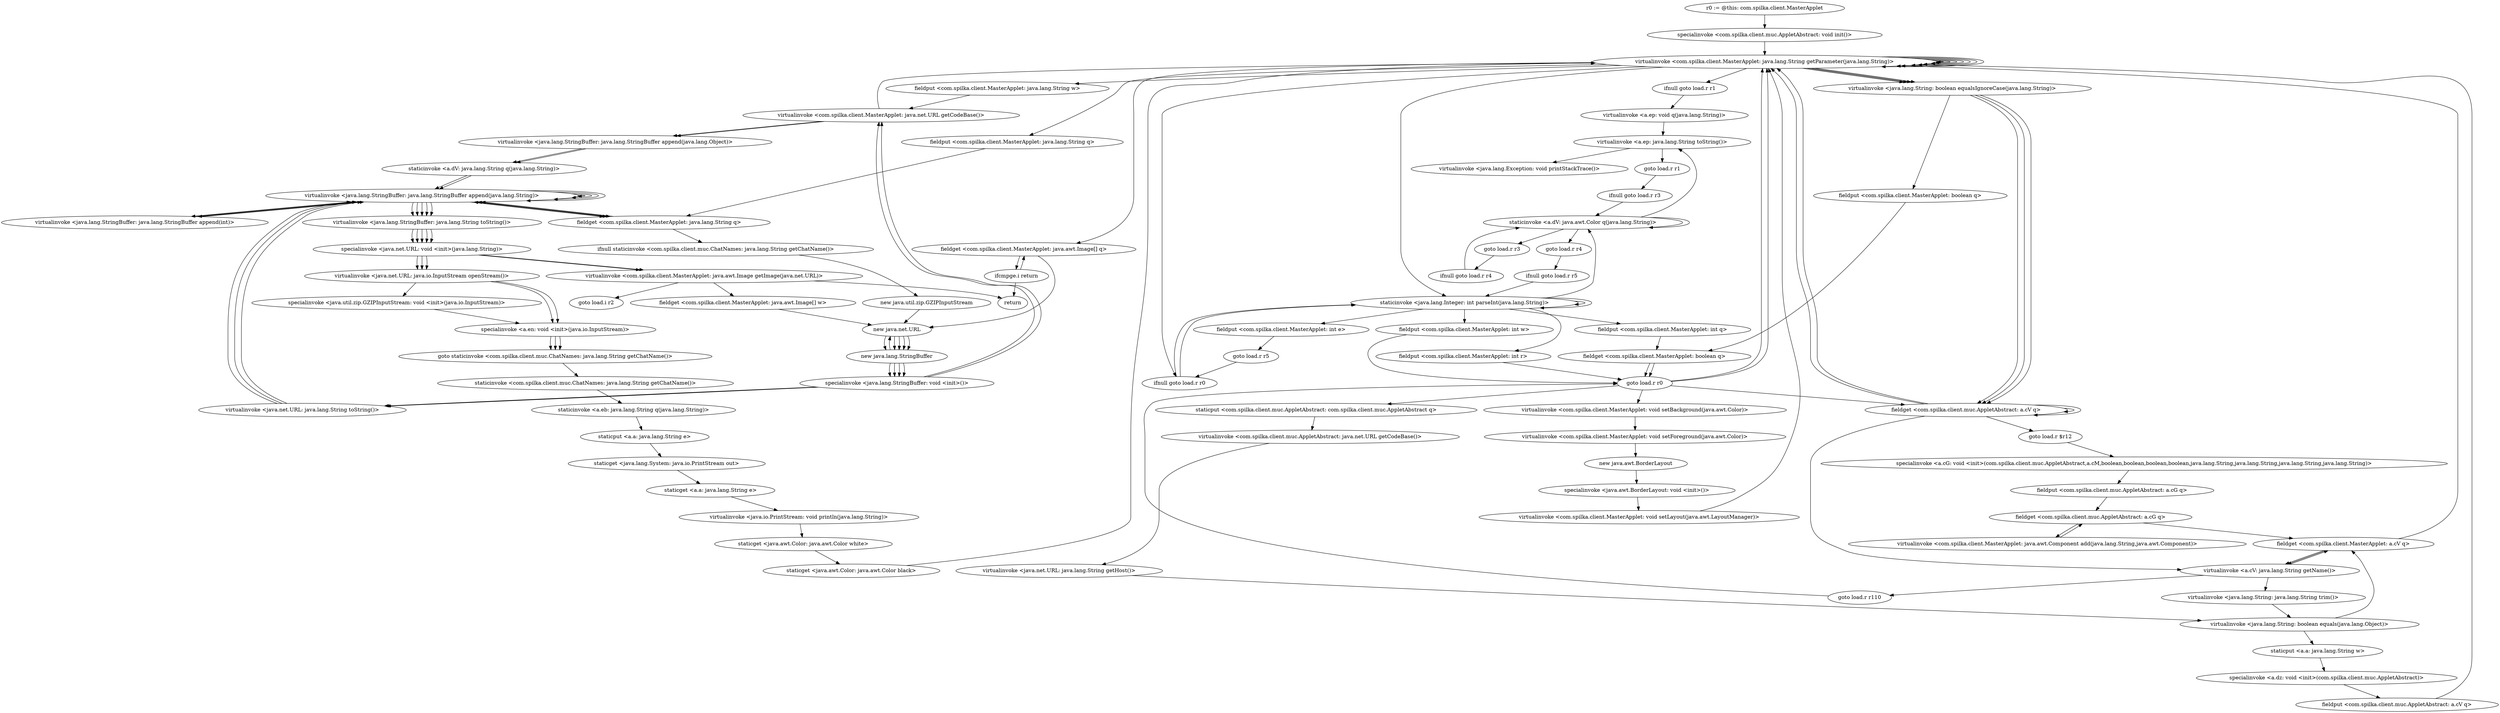 digraph "" {
"r0 := @this: com.spilka.client.MasterApplet"->"specialinvoke <com.spilka.client.muc.AppletAbstract: void init()>";
 "specialinvoke <com.spilka.client.muc.AppletAbstract: void init()>"->"virtualinvoke <com.spilka.client.MasterApplet: java.lang.String getParameter(java.lang.String)>";
 "virtualinvoke <com.spilka.client.MasterApplet: java.lang.String getParameter(java.lang.String)>"->"fieldput <com.spilka.client.MasterApplet: java.lang.String w>";
 "fieldput <com.spilka.client.MasterApplet: java.lang.String w>"->"virtualinvoke <com.spilka.client.MasterApplet: java.net.URL getCodeBase()>";
 "virtualinvoke <com.spilka.client.MasterApplet: java.net.URL getCodeBase()>"->"virtualinvoke <com.spilka.client.MasterApplet: java.lang.String getParameter(java.lang.String)>";
 "virtualinvoke <com.spilka.client.MasterApplet: java.lang.String getParameter(java.lang.String)>"->"fieldput <com.spilka.client.MasterApplet: java.lang.String q>";
 "fieldput <com.spilka.client.MasterApplet: java.lang.String q>"->"fieldget <com.spilka.client.MasterApplet: java.lang.String q>";
 "fieldget <com.spilka.client.MasterApplet: java.lang.String q>"->"ifnull staticinvoke <com.spilka.client.muc.ChatNames: java.lang.String getChatName()>";
 "ifnull staticinvoke <com.spilka.client.muc.ChatNames: java.lang.String getChatName()>"->"new java.util.zip.GZIPInputStream";
 "new java.util.zip.GZIPInputStream"->"new java.net.URL";
 "new java.net.URL"->"new java.lang.StringBuffer";
 "new java.lang.StringBuffer"->"new java.net.URL";
 "new java.net.URL"->"new java.lang.StringBuffer";
 "new java.lang.StringBuffer"->"specialinvoke <java.lang.StringBuffer: void <init>()>";
 "specialinvoke <java.lang.StringBuffer: void <init>()>"->"virtualinvoke <java.net.URL: java.lang.String toString()>";
 "virtualinvoke <java.net.URL: java.lang.String toString()>"->"virtualinvoke <java.lang.StringBuffer: java.lang.StringBuffer append(java.lang.String)>";
 "virtualinvoke <java.lang.StringBuffer: java.lang.StringBuffer append(java.lang.String)>"->"virtualinvoke <java.lang.StringBuffer: java.lang.StringBuffer append(java.lang.String)>";
 "virtualinvoke <java.lang.StringBuffer: java.lang.StringBuffer append(java.lang.String)>"->"fieldget <com.spilka.client.MasterApplet: java.lang.String q>";
 "fieldget <com.spilka.client.MasterApplet: java.lang.String q>"->"virtualinvoke <java.lang.StringBuffer: java.lang.StringBuffer append(java.lang.String)>";
 "virtualinvoke <java.lang.StringBuffer: java.lang.StringBuffer append(java.lang.String)>"->"virtualinvoke <java.lang.StringBuffer: java.lang.String toString()>";
 "virtualinvoke <java.lang.StringBuffer: java.lang.String toString()>"->"specialinvoke <java.net.URL: void <init>(java.lang.String)>";
 "specialinvoke <java.net.URL: void <init>(java.lang.String)>"->"virtualinvoke <java.net.URL: java.io.InputStream openStream()>";
 "virtualinvoke <java.net.URL: java.io.InputStream openStream()>"->"specialinvoke <a.en: void <init>(java.io.InputStream)>";
 "specialinvoke <a.en: void <init>(java.io.InputStream)>"->"goto staticinvoke <com.spilka.client.muc.ChatNames: java.lang.String getChatName()>";
 "goto staticinvoke <com.spilka.client.muc.ChatNames: java.lang.String getChatName()>"->"staticinvoke <com.spilka.client.muc.ChatNames: java.lang.String getChatName()>";
 "staticinvoke <com.spilka.client.muc.ChatNames: java.lang.String getChatName()>"->"staticinvoke <a.eb: java.lang.String q(java.lang.String)>";
 "staticinvoke <a.eb: java.lang.String q(java.lang.String)>"->"staticput <a.a: java.lang.String e>";
 "staticput <a.a: java.lang.String e>"->"staticget <java.lang.System: java.io.PrintStream out>";
 "staticget <java.lang.System: java.io.PrintStream out>"->"staticget <a.a: java.lang.String e>";
 "staticget <a.a: java.lang.String e>"->"virtualinvoke <java.io.PrintStream: void println(java.lang.String)>";
 "virtualinvoke <java.io.PrintStream: void println(java.lang.String)>"->"staticget <java.awt.Color: java.awt.Color white>";
 "staticget <java.awt.Color: java.awt.Color white>"->"staticget <java.awt.Color: java.awt.Color black>";
 "staticget <java.awt.Color: java.awt.Color black>"->"virtualinvoke <com.spilka.client.MasterApplet: java.lang.String getParameter(java.lang.String)>";
 "virtualinvoke <com.spilka.client.MasterApplet: java.lang.String getParameter(java.lang.String)>"->"virtualinvoke <com.spilka.client.MasterApplet: java.lang.String getParameter(java.lang.String)>";
 "virtualinvoke <com.spilka.client.MasterApplet: java.lang.String getParameter(java.lang.String)>"->"virtualinvoke <com.spilka.client.MasterApplet: java.lang.String getParameter(java.lang.String)>";
 "virtualinvoke <com.spilka.client.MasterApplet: java.lang.String getParameter(java.lang.String)>"->"virtualinvoke <com.spilka.client.MasterApplet: java.lang.String getParameter(java.lang.String)>";
 "virtualinvoke <com.spilka.client.MasterApplet: java.lang.String getParameter(java.lang.String)>"->"virtualinvoke <com.spilka.client.MasterApplet: java.lang.String getParameter(java.lang.String)>";
 "virtualinvoke <com.spilka.client.MasterApplet: java.lang.String getParameter(java.lang.String)>"->"virtualinvoke <com.spilka.client.MasterApplet: java.lang.String getParameter(java.lang.String)>";
 "virtualinvoke <com.spilka.client.MasterApplet: java.lang.String getParameter(java.lang.String)>"->"virtualinvoke <com.spilka.client.MasterApplet: java.lang.String getParameter(java.lang.String)>";
 "virtualinvoke <com.spilka.client.MasterApplet: java.lang.String getParameter(java.lang.String)>"->"virtualinvoke <com.spilka.client.MasterApplet: java.lang.String getParameter(java.lang.String)>";
 "virtualinvoke <com.spilka.client.MasterApplet: java.lang.String getParameter(java.lang.String)>"->"ifnull goto load.r r1";
 "ifnull goto load.r r1"->"virtualinvoke <a.ep: void q(java.lang.String)>";
 "virtualinvoke <a.ep: void q(java.lang.String)>"->"virtualinvoke <a.ep: java.lang.String toString()>";
 "virtualinvoke <a.ep: java.lang.String toString()>"->"goto load.r r1";
 "goto load.r r1"->"ifnull goto load.r r3";
 "ifnull goto load.r r3"->"staticinvoke <a.dV: java.awt.Color q(java.lang.String)>";
 "staticinvoke <a.dV: java.awt.Color q(java.lang.String)>"->"goto load.r r3";
 "goto load.r r3"->"ifnull goto load.r r4";
 "ifnull goto load.r r4"->"staticinvoke <a.dV: java.awt.Color q(java.lang.String)>";
 "staticinvoke <a.dV: java.awt.Color q(java.lang.String)>"->"goto load.r r4";
 "goto load.r r4"->"ifnull goto load.r r5";
 "ifnull goto load.r r5"->"staticinvoke <java.lang.Integer: int parseInt(java.lang.String)>";
 "staticinvoke <java.lang.Integer: int parseInt(java.lang.String)>"->"fieldput <com.spilka.client.MasterApplet: int e>";
 "fieldput <com.spilka.client.MasterApplet: int e>"->"goto load.r r5";
 "goto load.r r5"->"ifnull goto load.r r0";
 "ifnull goto load.r r0"->"staticinvoke <java.lang.Integer: int parseInt(java.lang.String)>";
 "staticinvoke <java.lang.Integer: int parseInt(java.lang.String)>"->"fieldput <com.spilka.client.MasterApplet: int r>";
 "fieldput <com.spilka.client.MasterApplet: int r>"->"goto load.r r0";
 "goto load.r r0"->"virtualinvoke <com.spilka.client.MasterApplet: void setBackground(java.awt.Color)>";
 "virtualinvoke <com.spilka.client.MasterApplet: void setBackground(java.awt.Color)>"->"virtualinvoke <com.spilka.client.MasterApplet: void setForeground(java.awt.Color)>";
 "virtualinvoke <com.spilka.client.MasterApplet: void setForeground(java.awt.Color)>"->"new java.awt.BorderLayout";
 "new java.awt.BorderLayout"->"specialinvoke <java.awt.BorderLayout: void <init>()>";
 "specialinvoke <java.awt.BorderLayout: void <init>()>"->"virtualinvoke <com.spilka.client.MasterApplet: void setLayout(java.awt.LayoutManager)>";
 "virtualinvoke <com.spilka.client.MasterApplet: void setLayout(java.awt.LayoutManager)>"->"virtualinvoke <com.spilka.client.MasterApplet: java.lang.String getParameter(java.lang.String)>";
 "virtualinvoke <com.spilka.client.MasterApplet: java.lang.String getParameter(java.lang.String)>"->"virtualinvoke <java.lang.String: boolean equalsIgnoreCase(java.lang.String)>";
 "virtualinvoke <java.lang.String: boolean equalsIgnoreCase(java.lang.String)>"->"fieldput <com.spilka.client.MasterApplet: boolean q>";
 "fieldput <com.spilka.client.MasterApplet: boolean q>"->"fieldget <com.spilka.client.MasterApplet: boolean q>";
 "fieldget <com.spilka.client.MasterApplet: boolean q>"->"goto load.r r0";
 "goto load.r r0"->"virtualinvoke <com.spilka.client.MasterApplet: java.lang.String getParameter(java.lang.String)>";
 "virtualinvoke <com.spilka.client.MasterApplet: java.lang.String getParameter(java.lang.String)>"->"staticinvoke <java.lang.Integer: int parseInt(java.lang.String)>";
 "staticinvoke <java.lang.Integer: int parseInt(java.lang.String)>"->"fieldput <com.spilka.client.MasterApplet: int q>";
 "fieldput <com.spilka.client.MasterApplet: int q>"->"fieldget <com.spilka.client.MasterApplet: boolean q>";
 "fieldget <com.spilka.client.MasterApplet: boolean q>"->"goto load.r r0";
 "goto load.r r0"->"virtualinvoke <com.spilka.client.MasterApplet: java.lang.String getParameter(java.lang.String)>";
 "virtualinvoke <com.spilka.client.MasterApplet: java.lang.String getParameter(java.lang.String)>"->"ifnull goto load.r r0";
 "ifnull goto load.r r0"->"staticinvoke <java.lang.Integer: int parseInt(java.lang.String)>";
 "staticinvoke <java.lang.Integer: int parseInt(java.lang.String)>"->"fieldput <com.spilka.client.MasterApplet: int w>";
 "fieldput <com.spilka.client.MasterApplet: int w>"->"goto load.r r0";
 "goto load.r r0"->"staticput <com.spilka.client.muc.AppletAbstract: com.spilka.client.muc.AppletAbstract q>";
 "staticput <com.spilka.client.muc.AppletAbstract: com.spilka.client.muc.AppletAbstract q>"->"virtualinvoke <com.spilka.client.muc.AppletAbstract: java.net.URL getCodeBase()>";
 "virtualinvoke <com.spilka.client.muc.AppletAbstract: java.net.URL getCodeBase()>"->"virtualinvoke <java.net.URL: java.lang.String getHost()>";
 "virtualinvoke <java.net.URL: java.lang.String getHost()>"->"virtualinvoke <java.lang.String: boolean equals(java.lang.Object)>";
 "virtualinvoke <java.lang.String: boolean equals(java.lang.Object)>"->"staticput <a.a: java.lang.String w>";
 "staticput <a.a: java.lang.String w>"->"specialinvoke <a.dz: void <init>(com.spilka.client.muc.AppletAbstract)>";
 "specialinvoke <a.dz: void <init>(com.spilka.client.muc.AppletAbstract)>"->"fieldput <com.spilka.client.muc.AppletAbstract: a.cV q>";
 "fieldput <com.spilka.client.muc.AppletAbstract: a.cV q>"->"virtualinvoke <com.spilka.client.MasterApplet: java.lang.String getParameter(java.lang.String)>";
 "virtualinvoke <com.spilka.client.MasterApplet: java.lang.String getParameter(java.lang.String)>"->"virtualinvoke <java.lang.String: boolean equalsIgnoreCase(java.lang.String)>";
 "virtualinvoke <java.lang.String: boolean equalsIgnoreCase(java.lang.String)>"->"fieldget <com.spilka.client.muc.AppletAbstract: a.cV q>";
 "fieldget <com.spilka.client.muc.AppletAbstract: a.cV q>"->"virtualinvoke <com.spilka.client.MasterApplet: java.lang.String getParameter(java.lang.String)>";
 "virtualinvoke <com.spilka.client.MasterApplet: java.lang.String getParameter(java.lang.String)>"->"virtualinvoke <java.lang.String: boolean equalsIgnoreCase(java.lang.String)>";
 "virtualinvoke <java.lang.String: boolean equalsIgnoreCase(java.lang.String)>"->"fieldget <com.spilka.client.muc.AppletAbstract: a.cV q>";
 "fieldget <com.spilka.client.muc.AppletAbstract: a.cV q>"->"virtualinvoke <com.spilka.client.MasterApplet: java.lang.String getParameter(java.lang.String)>";
 "virtualinvoke <com.spilka.client.MasterApplet: java.lang.String getParameter(java.lang.String)>"->"virtualinvoke <java.lang.String: boolean equalsIgnoreCase(java.lang.String)>";
 "virtualinvoke <java.lang.String: boolean equalsIgnoreCase(java.lang.String)>"->"fieldget <com.spilka.client.muc.AppletAbstract: a.cV q>";
 "fieldget <com.spilka.client.muc.AppletAbstract: a.cV q>"->"fieldget <com.spilka.client.muc.AppletAbstract: a.cV q>";
 "fieldget <com.spilka.client.muc.AppletAbstract: a.cV q>"->"fieldget <com.spilka.client.muc.AppletAbstract: a.cV q>";
 "fieldget <com.spilka.client.muc.AppletAbstract: a.cV q>"->"virtualinvoke <a.cV: java.lang.String getName()>";
 "virtualinvoke <a.cV: java.lang.String getName()>"->"goto load.r r110";
 "goto load.r r110"->"goto load.r r0";
 "goto load.r r0"->"fieldget <com.spilka.client.muc.AppletAbstract: a.cV q>";
 "fieldget <com.spilka.client.muc.AppletAbstract: a.cV q>"->"goto load.r $r12";
 "goto load.r $r12"->"specialinvoke <a.cG: void <init>(com.spilka.client.muc.AppletAbstract,a.cM,boolean,boolean,boolean,boolean,java.lang.String,java.lang.String,java.lang.String,java.lang.String)>";
 "specialinvoke <a.cG: void <init>(com.spilka.client.muc.AppletAbstract,a.cM,boolean,boolean,boolean,boolean,java.lang.String,java.lang.String,java.lang.String,java.lang.String)>"->"fieldput <com.spilka.client.muc.AppletAbstract: a.cG q>";
 "fieldput <com.spilka.client.muc.AppletAbstract: a.cG q>"->"fieldget <com.spilka.client.muc.AppletAbstract: a.cG q>";
 "fieldget <com.spilka.client.muc.AppletAbstract: a.cG q>"->"virtualinvoke <com.spilka.client.MasterApplet: java.awt.Component add(java.lang.String,java.awt.Component)>";
 "virtualinvoke <com.spilka.client.MasterApplet: java.awt.Component add(java.lang.String,java.awt.Component)>"->"fieldget <com.spilka.client.muc.AppletAbstract: a.cG q>";
 "fieldget <com.spilka.client.muc.AppletAbstract: a.cG q>"->"fieldget <com.spilka.client.MasterApplet: a.cV q>";
 "fieldget <com.spilka.client.MasterApplet: a.cV q>"->"virtualinvoke <a.cV: java.lang.String getName()>";
 "virtualinvoke <a.cV: java.lang.String getName()>"->"fieldget <com.spilka.client.MasterApplet: a.cV q>";
 "fieldget <com.spilka.client.MasterApplet: a.cV q>"->"virtualinvoke <a.cV: java.lang.String getName()>";
 "virtualinvoke <a.cV: java.lang.String getName()>"->"virtualinvoke <java.lang.String: java.lang.String trim()>";
 "virtualinvoke <java.lang.String: java.lang.String trim()>"->"virtualinvoke <java.lang.String: boolean equals(java.lang.Object)>";
 "virtualinvoke <java.lang.String: boolean equals(java.lang.Object)>"->"fieldget <com.spilka.client.MasterApplet: a.cV q>";
 "fieldget <com.spilka.client.MasterApplet: a.cV q>"->"virtualinvoke <com.spilka.client.MasterApplet: java.lang.String getParameter(java.lang.String)>";
 "virtualinvoke <com.spilka.client.MasterApplet: java.lang.String getParameter(java.lang.String)>"->"fieldget <com.spilka.client.MasterApplet: java.awt.Image[] q>";
 "fieldget <com.spilka.client.MasterApplet: java.awt.Image[] q>"->"ifcmpge.i return";
 "ifcmpge.i return"->"fieldget <com.spilka.client.MasterApplet: java.awt.Image[] q>";
 "fieldget <com.spilka.client.MasterApplet: java.awt.Image[] q>"->"new java.net.URL";
 "new java.net.URL"->"new java.lang.StringBuffer";
 "new java.lang.StringBuffer"->"specialinvoke <java.lang.StringBuffer: void <init>()>";
 "specialinvoke <java.lang.StringBuffer: void <init>()>"->"virtualinvoke <com.spilka.client.MasterApplet: java.net.URL getCodeBase()>";
 "virtualinvoke <com.spilka.client.MasterApplet: java.net.URL getCodeBase()>"->"virtualinvoke <java.lang.StringBuffer: java.lang.StringBuffer append(java.lang.Object)>";
 "virtualinvoke <java.lang.StringBuffer: java.lang.StringBuffer append(java.lang.Object)>"->"staticinvoke <a.dV: java.lang.String q(java.lang.String)>";
 "staticinvoke <a.dV: java.lang.String q(java.lang.String)>"->"virtualinvoke <java.lang.StringBuffer: java.lang.StringBuffer append(java.lang.String)>";
 "virtualinvoke <java.lang.StringBuffer: java.lang.StringBuffer append(java.lang.String)>"->"virtualinvoke <java.lang.StringBuffer: java.lang.StringBuffer append(int)>";
 "virtualinvoke <java.lang.StringBuffer: java.lang.StringBuffer append(int)>"->"virtualinvoke <java.lang.StringBuffer: java.lang.StringBuffer append(java.lang.String)>";
 "virtualinvoke <java.lang.StringBuffer: java.lang.StringBuffer append(java.lang.String)>"->"virtualinvoke <java.lang.StringBuffer: java.lang.String toString()>";
 "virtualinvoke <java.lang.StringBuffer: java.lang.String toString()>"->"specialinvoke <java.net.URL: void <init>(java.lang.String)>";
 "specialinvoke <java.net.URL: void <init>(java.lang.String)>"->"virtualinvoke <com.spilka.client.MasterApplet: java.awt.Image getImage(java.net.URL)>";
 "virtualinvoke <com.spilka.client.MasterApplet: java.awt.Image getImage(java.net.URL)>"->"fieldget <com.spilka.client.MasterApplet: java.awt.Image[] w>";
 "fieldget <com.spilka.client.MasterApplet: java.awt.Image[] w>"->"new java.net.URL";
 "new java.net.URL"->"new java.lang.StringBuffer";
 "new java.lang.StringBuffer"->"specialinvoke <java.lang.StringBuffer: void <init>()>";
 "specialinvoke <java.lang.StringBuffer: void <init>()>"->"virtualinvoke <com.spilka.client.MasterApplet: java.net.URL getCodeBase()>";
 "virtualinvoke <com.spilka.client.MasterApplet: java.net.URL getCodeBase()>"->"virtualinvoke <java.lang.StringBuffer: java.lang.StringBuffer append(java.lang.Object)>";
 "virtualinvoke <java.lang.StringBuffer: java.lang.StringBuffer append(java.lang.Object)>"->"staticinvoke <a.dV: java.lang.String q(java.lang.String)>";
 "staticinvoke <a.dV: java.lang.String q(java.lang.String)>"->"virtualinvoke <java.lang.StringBuffer: java.lang.StringBuffer append(java.lang.String)>";
 "virtualinvoke <java.lang.StringBuffer: java.lang.StringBuffer append(java.lang.String)>"->"virtualinvoke <java.lang.StringBuffer: java.lang.StringBuffer append(int)>";
 "virtualinvoke <java.lang.StringBuffer: java.lang.StringBuffer append(int)>"->"virtualinvoke <java.lang.StringBuffer: java.lang.StringBuffer append(java.lang.String)>";
 "virtualinvoke <java.lang.StringBuffer: java.lang.StringBuffer append(java.lang.String)>"->"virtualinvoke <java.lang.StringBuffer: java.lang.String toString()>";
 "virtualinvoke <java.lang.StringBuffer: java.lang.String toString()>"->"specialinvoke <java.net.URL: void <init>(java.lang.String)>";
 "specialinvoke <java.net.URL: void <init>(java.lang.String)>"->"virtualinvoke <com.spilka.client.MasterApplet: java.awt.Image getImage(java.net.URL)>";
 "virtualinvoke <com.spilka.client.MasterApplet: java.awt.Image getImage(java.net.URL)>"->"goto load.i r2";
 "virtualinvoke <com.spilka.client.MasterApplet: java.awt.Image getImage(java.net.URL)>"->"return";
 "ifcmpge.i return"->"return";
 "staticinvoke <java.lang.Integer: int parseInt(java.lang.String)>"-> "staticinvoke <java.lang.Integer: int parseInt(java.lang.String)>"-> "staticinvoke <java.lang.Integer: int parseInt(java.lang.String)>"-> "staticinvoke <a.dV: java.awt.Color q(java.lang.String)>"-> "staticinvoke <a.dV: java.awt.Color q(java.lang.String)>"-> "virtualinvoke <a.ep: java.lang.String toString()>"->"virtualinvoke <java.lang.Exception: void printStackTrace()>";
"new java.net.URL";
 "new java.net.URL"->"new java.lang.StringBuffer";
 "new java.lang.StringBuffer"->"specialinvoke <java.lang.StringBuffer: void <init>()>";
 "specialinvoke <java.lang.StringBuffer: void <init>()>"->"virtualinvoke <java.net.URL: java.lang.String toString()>";
 "virtualinvoke <java.net.URL: java.lang.String toString()>"->"virtualinvoke <java.lang.StringBuffer: java.lang.StringBuffer append(java.lang.String)>";
 "virtualinvoke <java.lang.StringBuffer: java.lang.StringBuffer append(java.lang.String)>"->"virtualinvoke <java.lang.StringBuffer: java.lang.StringBuffer append(java.lang.String)>";
 "virtualinvoke <java.lang.StringBuffer: java.lang.StringBuffer append(java.lang.String)>"->"fieldget <com.spilka.client.MasterApplet: java.lang.String q>";
 "fieldget <com.spilka.client.MasterApplet: java.lang.String q>"->"virtualinvoke <java.lang.StringBuffer: java.lang.StringBuffer append(java.lang.String)>";
 "virtualinvoke <java.lang.StringBuffer: java.lang.StringBuffer append(java.lang.String)>"->"virtualinvoke <java.lang.StringBuffer: java.lang.String toString()>";
 "virtualinvoke <java.lang.StringBuffer: java.lang.String toString()>"->"specialinvoke <java.net.URL: void <init>(java.lang.String)>";
 "specialinvoke <java.net.URL: void <init>(java.lang.String)>"->"virtualinvoke <java.net.URL: java.io.InputStream openStream()>";
 "virtualinvoke <java.net.URL: java.io.InputStream openStream()>"->"specialinvoke <a.en: void <init>(java.io.InputStream)>";
 "specialinvoke <a.en: void <init>(java.io.InputStream)>"->"goto staticinvoke <com.spilka.client.muc.ChatNames: java.lang.String getChatName()>";
"specialinvoke <java.lang.StringBuffer: void <init>()>";
 "specialinvoke <java.lang.StringBuffer: void <init>()>"->"virtualinvoke <java.net.URL: java.lang.String toString()>";
 "virtualinvoke <java.net.URL: java.lang.String toString()>"->"virtualinvoke <java.lang.StringBuffer: java.lang.StringBuffer append(java.lang.String)>";
 "virtualinvoke <java.lang.StringBuffer: java.lang.StringBuffer append(java.lang.String)>"->"virtualinvoke <java.lang.StringBuffer: java.lang.StringBuffer append(java.lang.String)>";
 "virtualinvoke <java.lang.StringBuffer: java.lang.StringBuffer append(java.lang.String)>"->"fieldget <com.spilka.client.MasterApplet: java.lang.String q>";
 "fieldget <com.spilka.client.MasterApplet: java.lang.String q>"->"virtualinvoke <java.lang.StringBuffer: java.lang.StringBuffer append(java.lang.String)>";
 "virtualinvoke <java.lang.StringBuffer: java.lang.StringBuffer append(java.lang.String)>"->"virtualinvoke <java.lang.StringBuffer: java.lang.StringBuffer append(java.lang.String)>";
 "virtualinvoke <java.lang.StringBuffer: java.lang.StringBuffer append(java.lang.String)>"->"virtualinvoke <java.lang.StringBuffer: java.lang.String toString()>";
 "virtualinvoke <java.lang.StringBuffer: java.lang.String toString()>"->"specialinvoke <java.net.URL: void <init>(java.lang.String)>";
 "specialinvoke <java.net.URL: void <init>(java.lang.String)>"->"virtualinvoke <java.net.URL: java.io.InputStream openStream()>";
 "virtualinvoke <java.net.URL: java.io.InputStream openStream()>"->"specialinvoke <java.util.zip.GZIPInputStream: void <init>(java.io.InputStream)>";
 "specialinvoke <java.util.zip.GZIPInputStream: void <init>(java.io.InputStream)>"->"specialinvoke <a.en: void <init>(java.io.InputStream)>";
 "specialinvoke <a.en: void <init>(java.io.InputStream)>"->"goto staticinvoke <com.spilka.client.muc.ChatNames: java.lang.String getChatName()>";
}
